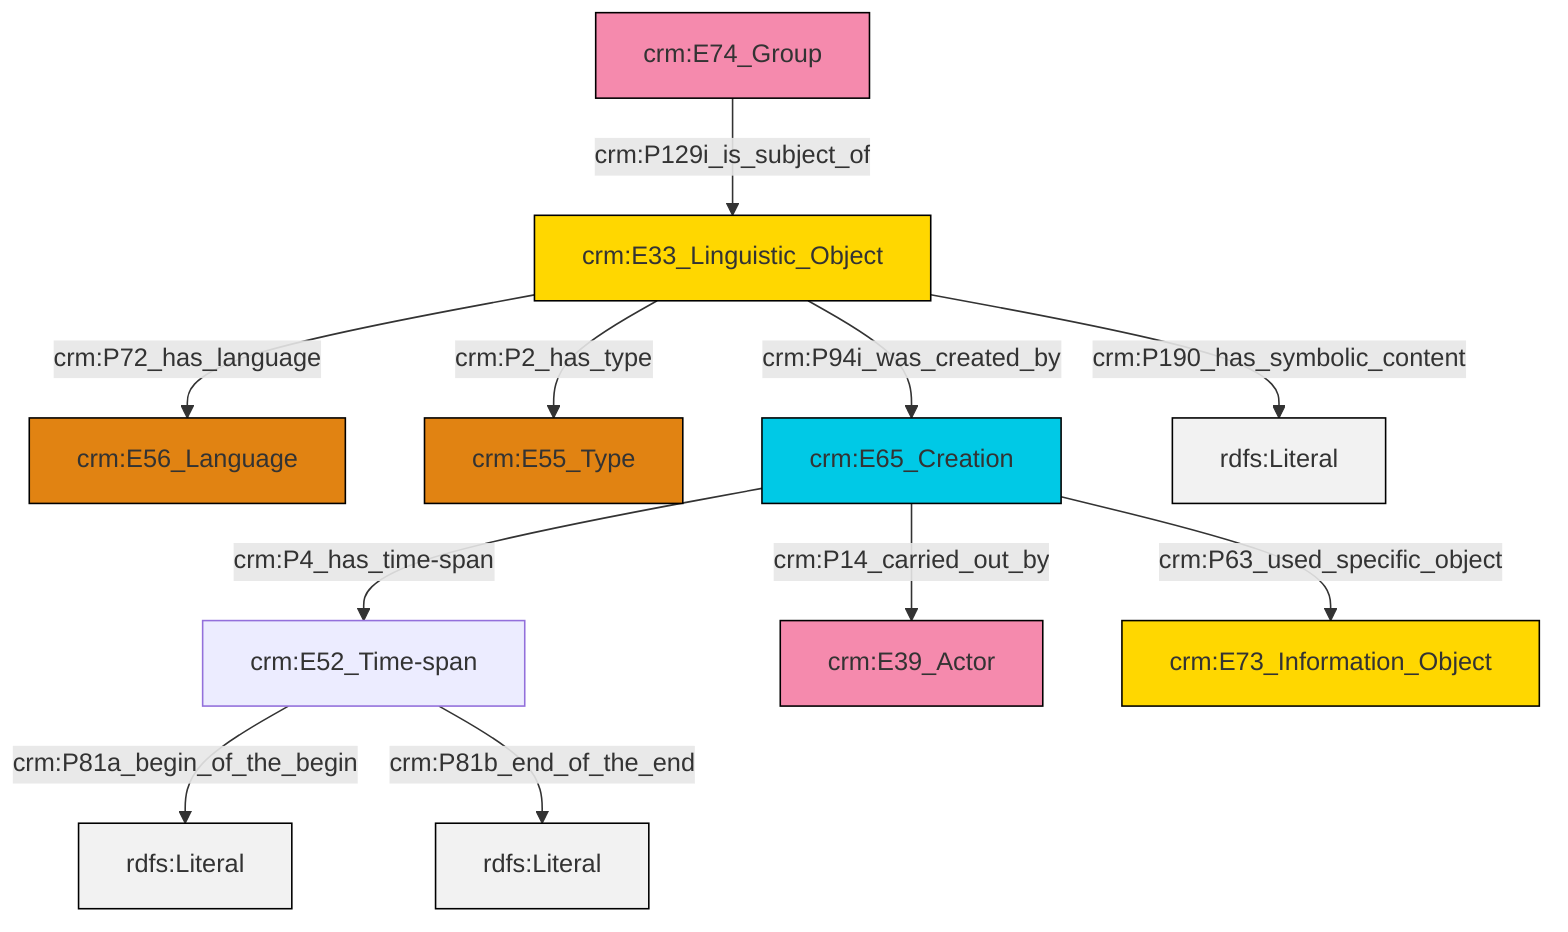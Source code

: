 graph TD
classDef Literal fill:#f2f2f2,stroke:#000000;
classDef CRM_Entity fill:#FFFFFF,stroke:#000000;
classDef Temporal_Entity fill:#00C9E6, stroke:#000000;
classDef Type fill:#E18312, stroke:#000000;
classDef Time-Span fill:#2C9C91, stroke:#000000;
classDef Appellation fill:#FFEB7F, stroke:#000000;
classDef Place fill:#008836, stroke:#000000;
classDef Persistent_Item fill:#B266B2, stroke:#000000;
classDef Conceptual_Object fill:#FFD700, stroke:#000000;
classDef Physical_Thing fill:#D2B48C, stroke:#000000;
classDef Actor fill:#f58aad, stroke:#000000;
classDef PC_Classes fill:#4ce600, stroke:#000000;
classDef Multi fill:#cccccc,stroke:#000000;

0["crm:E52_Time-span"]:::Default -->|crm:P81a_begin_of_the_begin| 1[rdfs:Literal]:::Literal
2["crm:E33_Linguistic_Object"]:::Conceptual_Object -->|crm:P72_has_language| 4["crm:E56_Language"]:::Type
2["crm:E33_Linguistic_Object"]:::Conceptual_Object -->|crm:P94i_was_created_by| 12["crm:E65_Creation"]:::Temporal_Entity
0["crm:E52_Time-span"]:::Default -->|crm:P81b_end_of_the_end| 14[rdfs:Literal]:::Literal
2["crm:E33_Linguistic_Object"]:::Conceptual_Object -->|crm:P2_has_type| 7["crm:E55_Type"]:::Type
12["crm:E65_Creation"]:::Temporal_Entity -->|crm:P14_carried_out_by| 5["crm:E39_Actor"]:::Actor
12["crm:E65_Creation"]:::Temporal_Entity -->|crm:P4_has_time-span| 0["crm:E52_Time-span"]:::Default
12["crm:E65_Creation"]:::Temporal_Entity -->|crm:P63_used_specific_object| 10["crm:E73_Information_Object"]:::Conceptual_Object
2["crm:E33_Linguistic_Object"]:::Conceptual_Object -->|crm:P190_has_symbolic_content| 17[rdfs:Literal]:::Literal
15["crm:E74_Group"]:::Actor -->|crm:P129i_is_subject_of| 2["crm:E33_Linguistic_Object"]:::Conceptual_Object